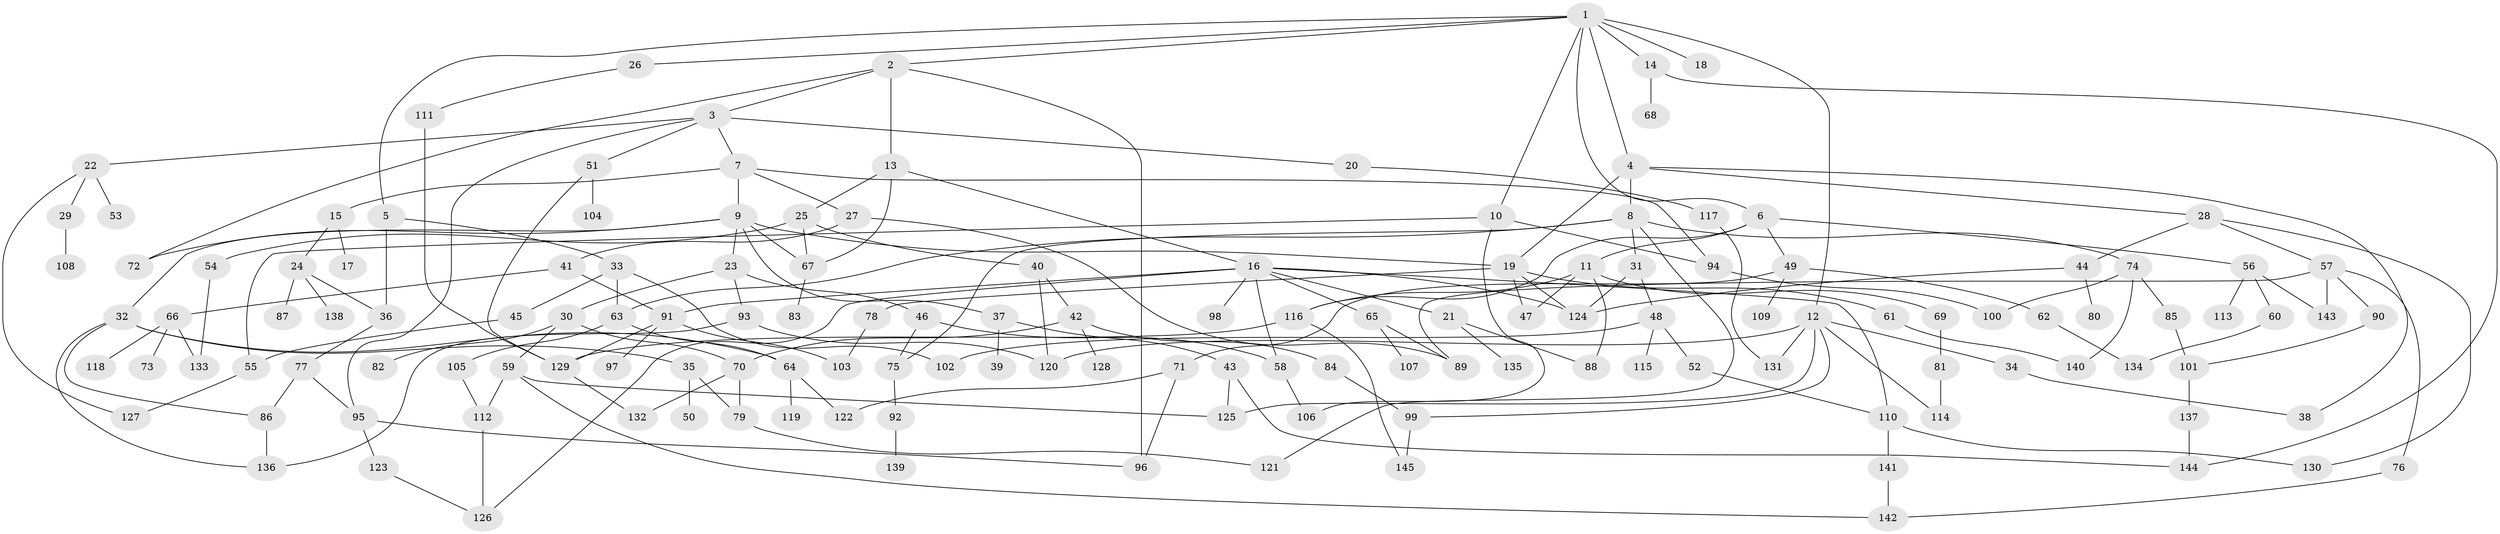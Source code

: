 // coarse degree distribution, {9: 0.010309278350515464, 7: 0.030927835051546393, 6: 0.05154639175257732, 5: 0.10309278350515463, 3: 0.20618556701030927, 8: 0.010309278350515464, 4: 0.17525773195876287, 2: 0.1958762886597938, 10: 0.010309278350515464, 1: 0.20618556701030927}
// Generated by graph-tools (version 1.1) at 2025/41/03/06/25 10:41:27]
// undirected, 145 vertices, 206 edges
graph export_dot {
graph [start="1"]
  node [color=gray90,style=filled];
  1;
  2;
  3;
  4;
  5;
  6;
  7;
  8;
  9;
  10;
  11;
  12;
  13;
  14;
  15;
  16;
  17;
  18;
  19;
  20;
  21;
  22;
  23;
  24;
  25;
  26;
  27;
  28;
  29;
  30;
  31;
  32;
  33;
  34;
  35;
  36;
  37;
  38;
  39;
  40;
  41;
  42;
  43;
  44;
  45;
  46;
  47;
  48;
  49;
  50;
  51;
  52;
  53;
  54;
  55;
  56;
  57;
  58;
  59;
  60;
  61;
  62;
  63;
  64;
  65;
  66;
  67;
  68;
  69;
  70;
  71;
  72;
  73;
  74;
  75;
  76;
  77;
  78;
  79;
  80;
  81;
  82;
  83;
  84;
  85;
  86;
  87;
  88;
  89;
  90;
  91;
  92;
  93;
  94;
  95;
  96;
  97;
  98;
  99;
  100;
  101;
  102;
  103;
  104;
  105;
  106;
  107;
  108;
  109;
  110;
  111;
  112;
  113;
  114;
  115;
  116;
  117;
  118;
  119;
  120;
  121;
  122;
  123;
  124;
  125;
  126;
  127;
  128;
  129;
  130;
  131;
  132;
  133;
  134;
  135;
  136;
  137;
  138;
  139;
  140;
  141;
  142;
  143;
  144;
  145;
  1 -- 2;
  1 -- 4;
  1 -- 5;
  1 -- 6;
  1 -- 10;
  1 -- 12;
  1 -- 14;
  1 -- 18;
  1 -- 26;
  2 -- 3;
  2 -- 13;
  2 -- 72;
  2 -- 96;
  3 -- 7;
  3 -- 20;
  3 -- 22;
  3 -- 51;
  3 -- 95;
  4 -- 8;
  4 -- 19;
  4 -- 28;
  4 -- 38;
  5 -- 33;
  5 -- 36;
  6 -- 11;
  6 -- 49;
  6 -- 56;
  6 -- 116;
  7 -- 9;
  7 -- 15;
  7 -- 27;
  7 -- 94;
  8 -- 31;
  8 -- 63;
  8 -- 74;
  8 -- 75;
  8 -- 121;
  9 -- 23;
  9 -- 32;
  9 -- 37;
  9 -- 67;
  9 -- 19;
  9 -- 72;
  10 -- 55;
  10 -- 94;
  10 -- 106;
  11 -- 69;
  11 -- 88;
  11 -- 47;
  11 -- 116;
  12 -- 34;
  12 -- 99;
  12 -- 114;
  12 -- 131;
  12 -- 120;
  12 -- 125;
  13 -- 16;
  13 -- 25;
  13 -- 67;
  14 -- 68;
  14 -- 144;
  15 -- 17;
  15 -- 24;
  16 -- 21;
  16 -- 58;
  16 -- 65;
  16 -- 98;
  16 -- 110;
  16 -- 124;
  16 -- 126;
  16 -- 91;
  19 -- 47;
  19 -- 61;
  19 -- 78;
  19 -- 124;
  20 -- 117;
  21 -- 88;
  21 -- 135;
  22 -- 29;
  22 -- 53;
  22 -- 127;
  23 -- 30;
  23 -- 46;
  23 -- 93;
  24 -- 87;
  24 -- 138;
  24 -- 36;
  25 -- 40;
  25 -- 54;
  25 -- 67;
  26 -- 111;
  27 -- 41;
  27 -- 89;
  28 -- 44;
  28 -- 57;
  28 -- 130;
  29 -- 108;
  30 -- 59;
  30 -- 82;
  30 -- 70;
  31 -- 48;
  31 -- 124;
  32 -- 35;
  32 -- 64;
  32 -- 136;
  32 -- 86;
  33 -- 45;
  33 -- 63;
  33 -- 102;
  34 -- 38;
  35 -- 50;
  35 -- 79;
  36 -- 77;
  37 -- 39;
  37 -- 43;
  40 -- 42;
  40 -- 120;
  41 -- 66;
  41 -- 91;
  42 -- 70;
  42 -- 84;
  42 -- 128;
  43 -- 125;
  43 -- 144;
  44 -- 80;
  44 -- 124;
  45 -- 55;
  46 -- 75;
  46 -- 58;
  48 -- 52;
  48 -- 102;
  48 -- 115;
  49 -- 62;
  49 -- 71;
  49 -- 109;
  51 -- 104;
  51 -- 129;
  52 -- 110;
  54 -- 133;
  55 -- 127;
  56 -- 60;
  56 -- 113;
  56 -- 143;
  57 -- 76;
  57 -- 90;
  57 -- 89;
  57 -- 143;
  58 -- 106;
  59 -- 142;
  59 -- 112;
  59 -- 125;
  60 -- 134;
  61 -- 140;
  62 -- 134;
  63 -- 64;
  63 -- 105;
  64 -- 119;
  64 -- 122;
  65 -- 89;
  65 -- 107;
  66 -- 73;
  66 -- 118;
  66 -- 133;
  67 -- 83;
  69 -- 81;
  70 -- 79;
  70 -- 132;
  71 -- 96;
  71 -- 122;
  74 -- 85;
  74 -- 140;
  74 -- 100;
  75 -- 92;
  76 -- 142;
  77 -- 86;
  77 -- 95;
  78 -- 103;
  79 -- 121;
  81 -- 114;
  84 -- 99;
  85 -- 101;
  86 -- 136;
  90 -- 101;
  91 -- 97;
  91 -- 103;
  91 -- 129;
  92 -- 139;
  93 -- 120;
  93 -- 136;
  94 -- 100;
  95 -- 123;
  95 -- 96;
  99 -- 145;
  101 -- 137;
  105 -- 112;
  110 -- 141;
  110 -- 130;
  111 -- 129;
  112 -- 126;
  116 -- 145;
  116 -- 129;
  117 -- 131;
  123 -- 126;
  129 -- 132;
  137 -- 144;
  141 -- 142;
}
